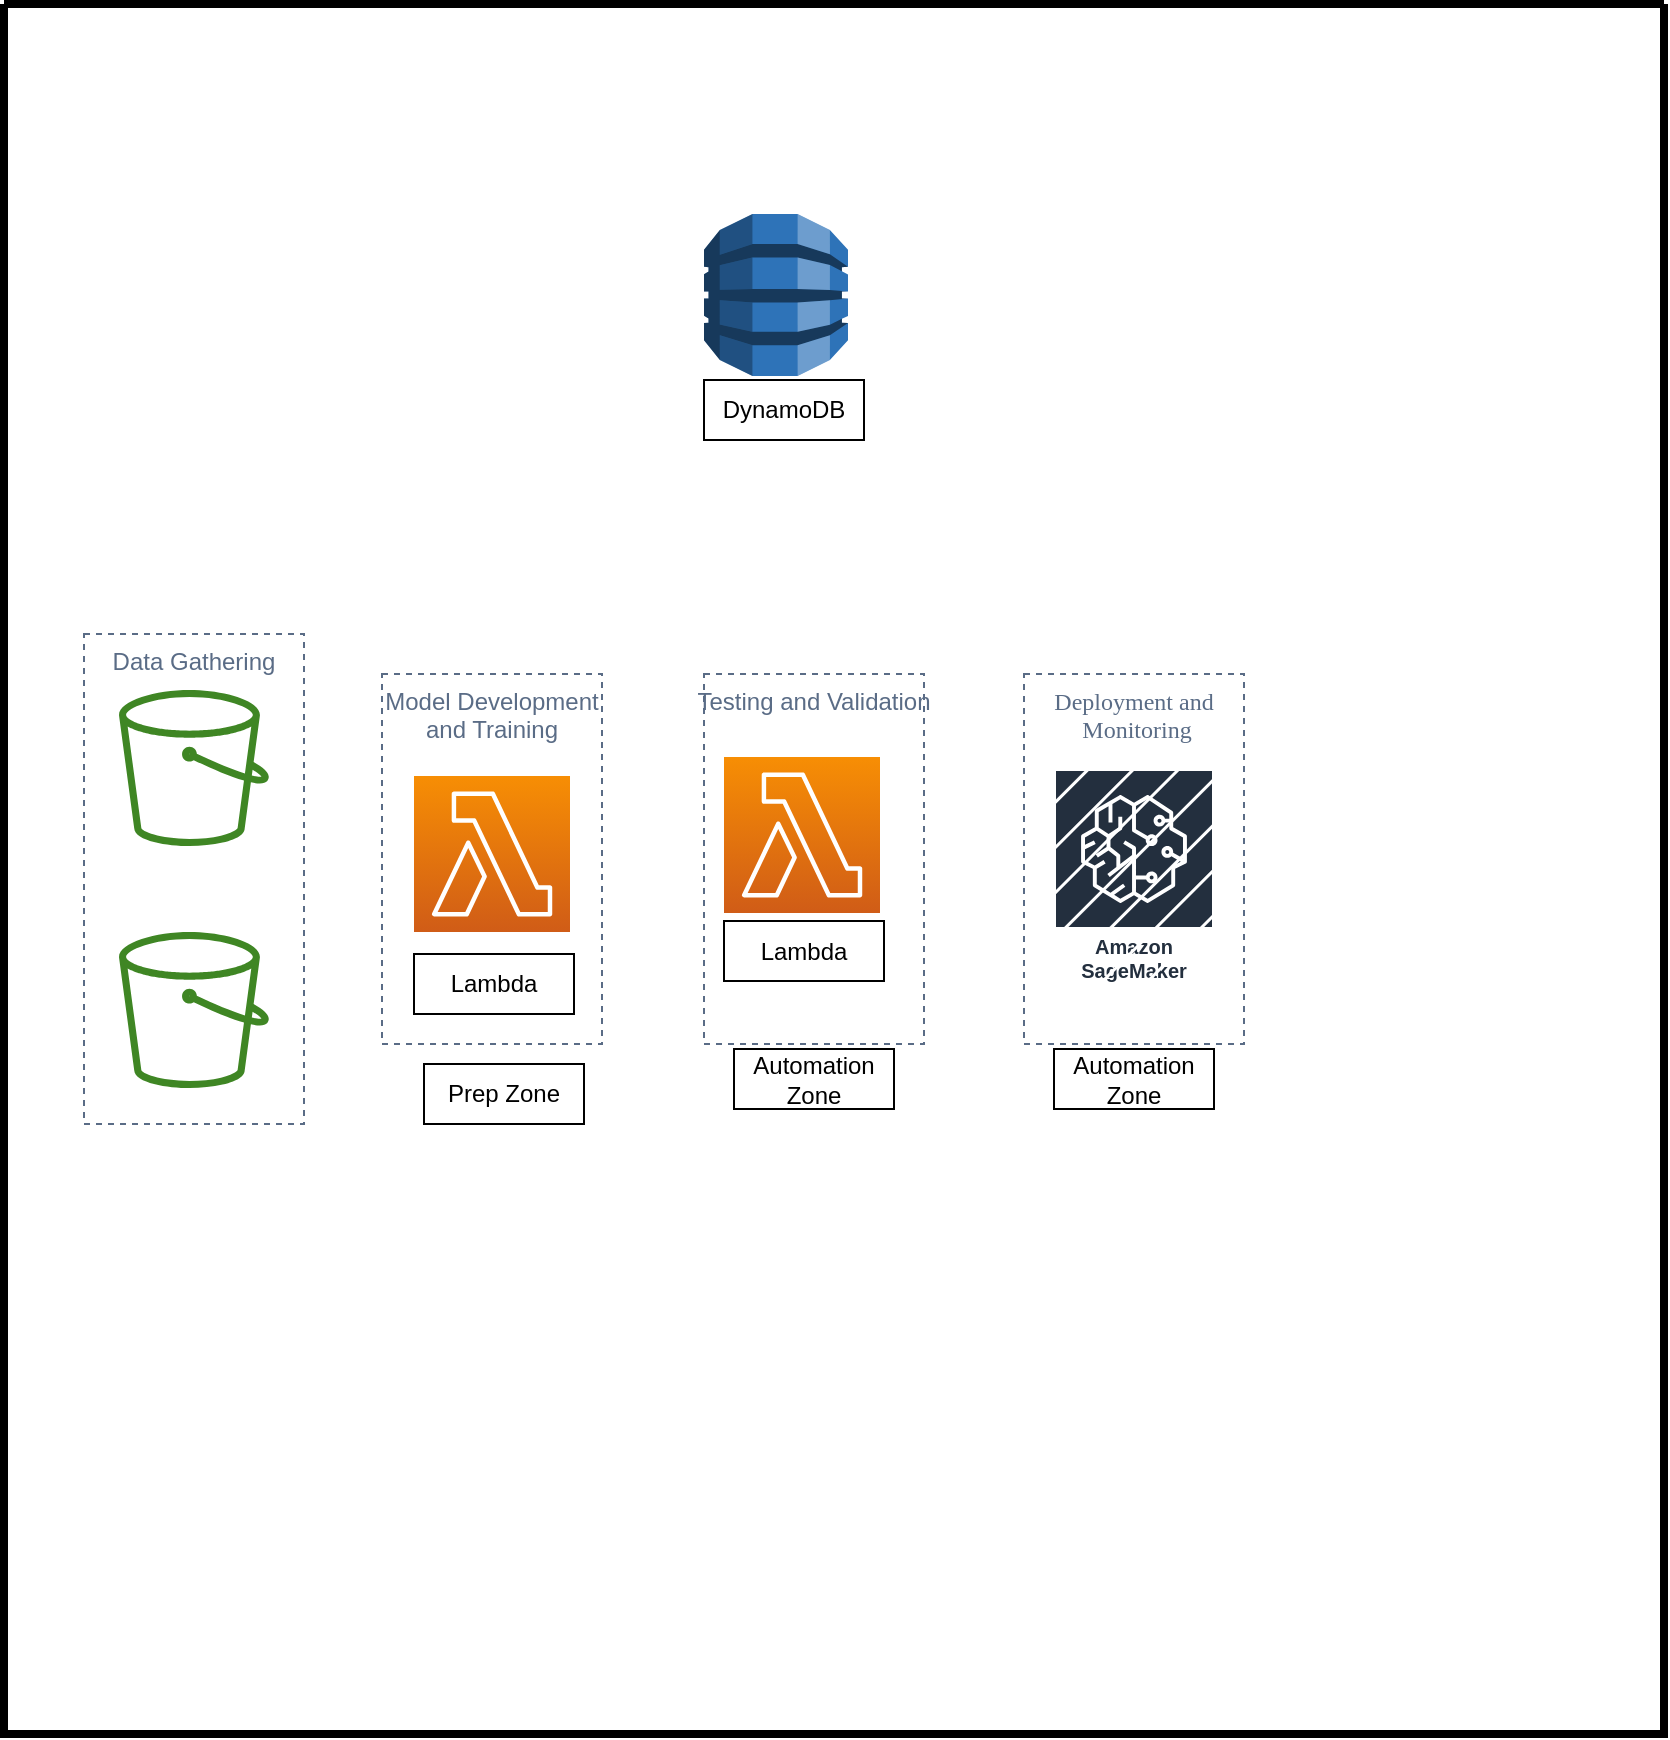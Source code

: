<mxfile>
    <diagram id="gknJp-wWpKwI5nR8IImd" name="Page-1">
        <mxGraphModel dx="1300" dy="924" grid="1" gridSize="10" guides="1" tooltips="1" connect="1" arrows="1" fold="1" page="1" pageScale="1" pageWidth="850" pageHeight="1100" math="0" shadow="0">
            <root>
                <mxCell id="0"/>
                <mxCell id="1" parent="0"/>
                <mxCell id="2" value="" style="swimlane;startSize=0;fillColor=#4D4D4D;strokeWidth=4;" vertex="1" parent="1">
                    <mxGeometry x="10" y="15" width="830" height="865" as="geometry"/>
                </mxCell>
                <mxCell id="8" value="" style="sketch=0;outlineConnect=0;fontColor=#232F3E;gradientColor=none;fillColor=#3F8624;strokeColor=none;dashed=0;verticalLabelPosition=bottom;verticalAlign=top;align=center;html=1;fontSize=12;fontStyle=0;aspect=fixed;pointerEvents=1;shape=mxgraph.aws4.bucket;" vertex="1" parent="2">
                    <mxGeometry x="57.5" y="343" width="75" height="78" as="geometry"/>
                </mxCell>
                <mxCell id="12" value="" style="sketch=0;outlineConnect=0;fontColor=#232F3E;gradientColor=none;fillColor=#3F8624;strokeColor=none;dashed=0;verticalLabelPosition=bottom;verticalAlign=top;align=center;html=1;fontSize=12;fontStyle=0;aspect=fixed;pointerEvents=1;shape=mxgraph.aws4.bucket;" vertex="1" parent="2">
                    <mxGeometry x="57.5" y="464" width="75" height="78" as="geometry"/>
                </mxCell>
                <mxCell id="14" value="" style="outlineConnect=0;dashed=0;verticalLabelPosition=bottom;verticalAlign=top;align=center;html=1;shape=mxgraph.aws3.dynamo_db;fillColor=#2E73B8;gradientColor=none;" vertex="1" parent="2">
                    <mxGeometry x="350" y="105" width="72" height="81" as="geometry"/>
                </mxCell>
                <mxCell id="15" value="" style="sketch=0;points=[[0,0,0],[0.25,0,0],[0.5,0,0],[0.75,0,0],[1,0,0],[0,1,0],[0.25,1,0],[0.5,1,0],[0.75,1,0],[1,1,0],[0,0.25,0],[0,0.5,0],[0,0.75,0],[1,0.25,0],[1,0.5,0],[1,0.75,0]];outlineConnect=0;fontColor=#232F3E;gradientColor=#F78E04;gradientDirection=north;fillColor=#D05C17;strokeColor=#ffffff;dashed=0;verticalLabelPosition=bottom;verticalAlign=top;align=center;html=1;fontSize=12;fontStyle=0;aspect=fixed;shape=mxgraph.aws4.resourceIcon;resIcon=mxgraph.aws4.lambda;" vertex="1" parent="2">
                    <mxGeometry x="205" y="386" width="78" height="78" as="geometry"/>
                </mxCell>
                <mxCell id="16" value="" style="sketch=0;points=[[0,0,0],[0.25,0,0],[0.5,0,0],[0.75,0,0],[1,0,0],[0,1,0],[0.25,1,0],[0.5,1,0],[0.75,1,0],[1,1,0],[0,0.25,0],[0,0.5,0],[0,0.75,0],[1,0.25,0],[1,0.5,0],[1,0.75,0]];outlineConnect=0;fontColor=#232F3E;gradientColor=#F78E04;gradientDirection=north;fillColor=#D05C17;strokeColor=#ffffff;dashed=0;verticalLabelPosition=bottom;verticalAlign=top;align=center;html=1;fontSize=12;fontStyle=0;aspect=fixed;shape=mxgraph.aws4.resourceIcon;resIcon=mxgraph.aws4.lambda;" vertex="1" parent="2">
                    <mxGeometry x="360" y="376.5" width="78" height="78" as="geometry"/>
                </mxCell>
                <mxCell id="18" value="Amazon SageMaker" style="sketch=0;outlineConnect=0;fontColor=#232F3E;gradientColor=none;strokeColor=#ffffff;fillColor=#232F3E;dashed=0;verticalLabelPosition=middle;verticalAlign=bottom;align=center;html=1;whiteSpace=wrap;fontSize=10;fontStyle=1;spacing=3;shape=mxgraph.aws4.productIcon;prIcon=mxgraph.aws4.sagemaker;" vertex="1" parent="2">
                    <mxGeometry x="525" y="382.5" width="80" height="110" as="geometry"/>
                </mxCell>
                <mxCell id="36" value="DynamoDB" style="rounded=0;whiteSpace=wrap;html=1;" vertex="1" parent="2">
                    <mxGeometry x="350" y="188" width="80" height="30" as="geometry"/>
                </mxCell>
                <mxCell id="38" value="Lambda" style="rounded=0;whiteSpace=wrap;html=1;" vertex="1" parent="2">
                    <mxGeometry x="205" y="475" width="80" height="30" as="geometry"/>
                </mxCell>
                <mxCell id="39" value="Lambda" style="rounded=0;whiteSpace=wrap;html=1;" vertex="1" parent="2">
                    <mxGeometry x="360" y="458.5" width="80" height="30" as="geometry"/>
                </mxCell>
                <mxCell id="43" value="Prep Zone" style="rounded=0;whiteSpace=wrap;html=1;" vertex="1" parent="2">
                    <mxGeometry x="210" y="530" width="80" height="30" as="geometry"/>
                </mxCell>
                <mxCell id="45" value="Data Gathering" style="fillColor=none;strokeColor=#5A6C86;dashed=1;verticalAlign=top;fontStyle=0;fontColor=#5A6C86;" vertex="1" parent="2">
                    <mxGeometry x="40" y="315" width="110" height="245" as="geometry"/>
                </mxCell>
                <mxCell id="46" value="Model Development &#10;and Training" style="fillColor=none;strokeColor=#5A6C86;dashed=1;verticalAlign=top;fontStyle=0;fontColor=#5A6C86;" vertex="1" parent="2">
                    <mxGeometry x="189" y="335" width="110" height="185" as="geometry"/>
                </mxCell>
                <mxCell id="49" value="Testing and Validation" style="fillColor=none;strokeColor=#5A6C86;dashed=1;verticalAlign=top;fontStyle=0;fontColor=#5A6C86;" vertex="1" parent="2">
                    <mxGeometry x="350" y="335" width="110" height="185" as="geometry"/>
                </mxCell>
                <mxCell id="48" value="Automation Zone" style="rounded=0;whiteSpace=wrap;html=1;" vertex="1" parent="2">
                    <mxGeometry x="365" y="522.5" width="80" height="30" as="geometry"/>
                </mxCell>
                <mxCell id="50" value="Deployment and&#10; Monitoring" style="fillColor=default;strokeColor=#5A6C86;dashed=1;verticalAlign=top;fontStyle=0;fontColor=#5A6C86;fontFamily=Verdana;fillStyle=hatch;" vertex="1" parent="2">
                    <mxGeometry x="510" y="335" width="110" height="185" as="geometry"/>
                </mxCell>
                <mxCell id="51" value="Automation Zone" style="rounded=0;whiteSpace=wrap;html=1;" vertex="1" parent="2">
                    <mxGeometry x="525" y="522.5" width="80" height="30" as="geometry"/>
                </mxCell>
            </root>
        </mxGraphModel>
    </diagram>
</mxfile>